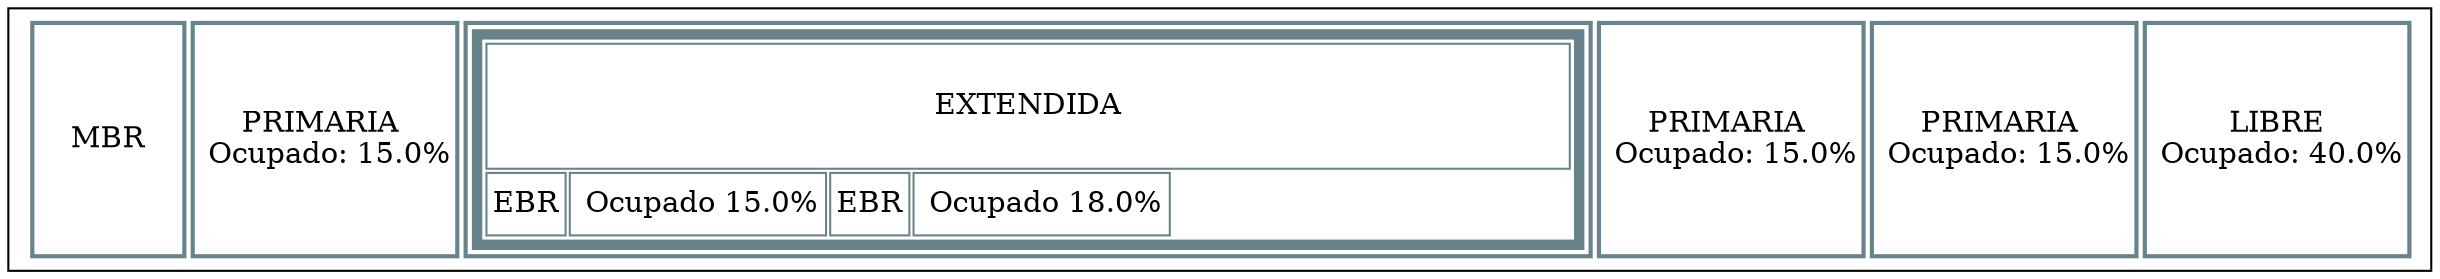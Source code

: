 digraph G{
  tbl [
    shape=box
    label=<
     <table border='0' cellborder='2' width='100' height="30" color='lightblue4'>
     <tr>
     <td height='30' width='75'> MBR </td>
     <td height='30' width='75.0'>PRIMARIA <br/> Ocupado: 15.0%</td>
     <td  height='30' width='15.0'>
     <table border='5'  height='30' WIDTH='15.0' cellborder='1'>
     <tr>  <td width="100%" height='60' colspan='100%'>EXTENDIDA</td>  </tr>
     <tr><td height='30'>EBR</td><td height='30'> Ocupado 15.0%</td><td height='30'>EBR</td><td height='30'> Ocupado 18.0%</td></tr>
     </table>
     </td>
     <td height='30' width='75.0'>PRIMARIA <br/> Ocupado: 15.0%</td>
     <td height='30' width='75.0'>PRIMARIA <br/> Ocupado: 15.0%</td>
     <td height='30' width='75.0'>LIBRE<br/> Ocupado: 40.0%</td>
     </tr> 
     </table>        
>];
}